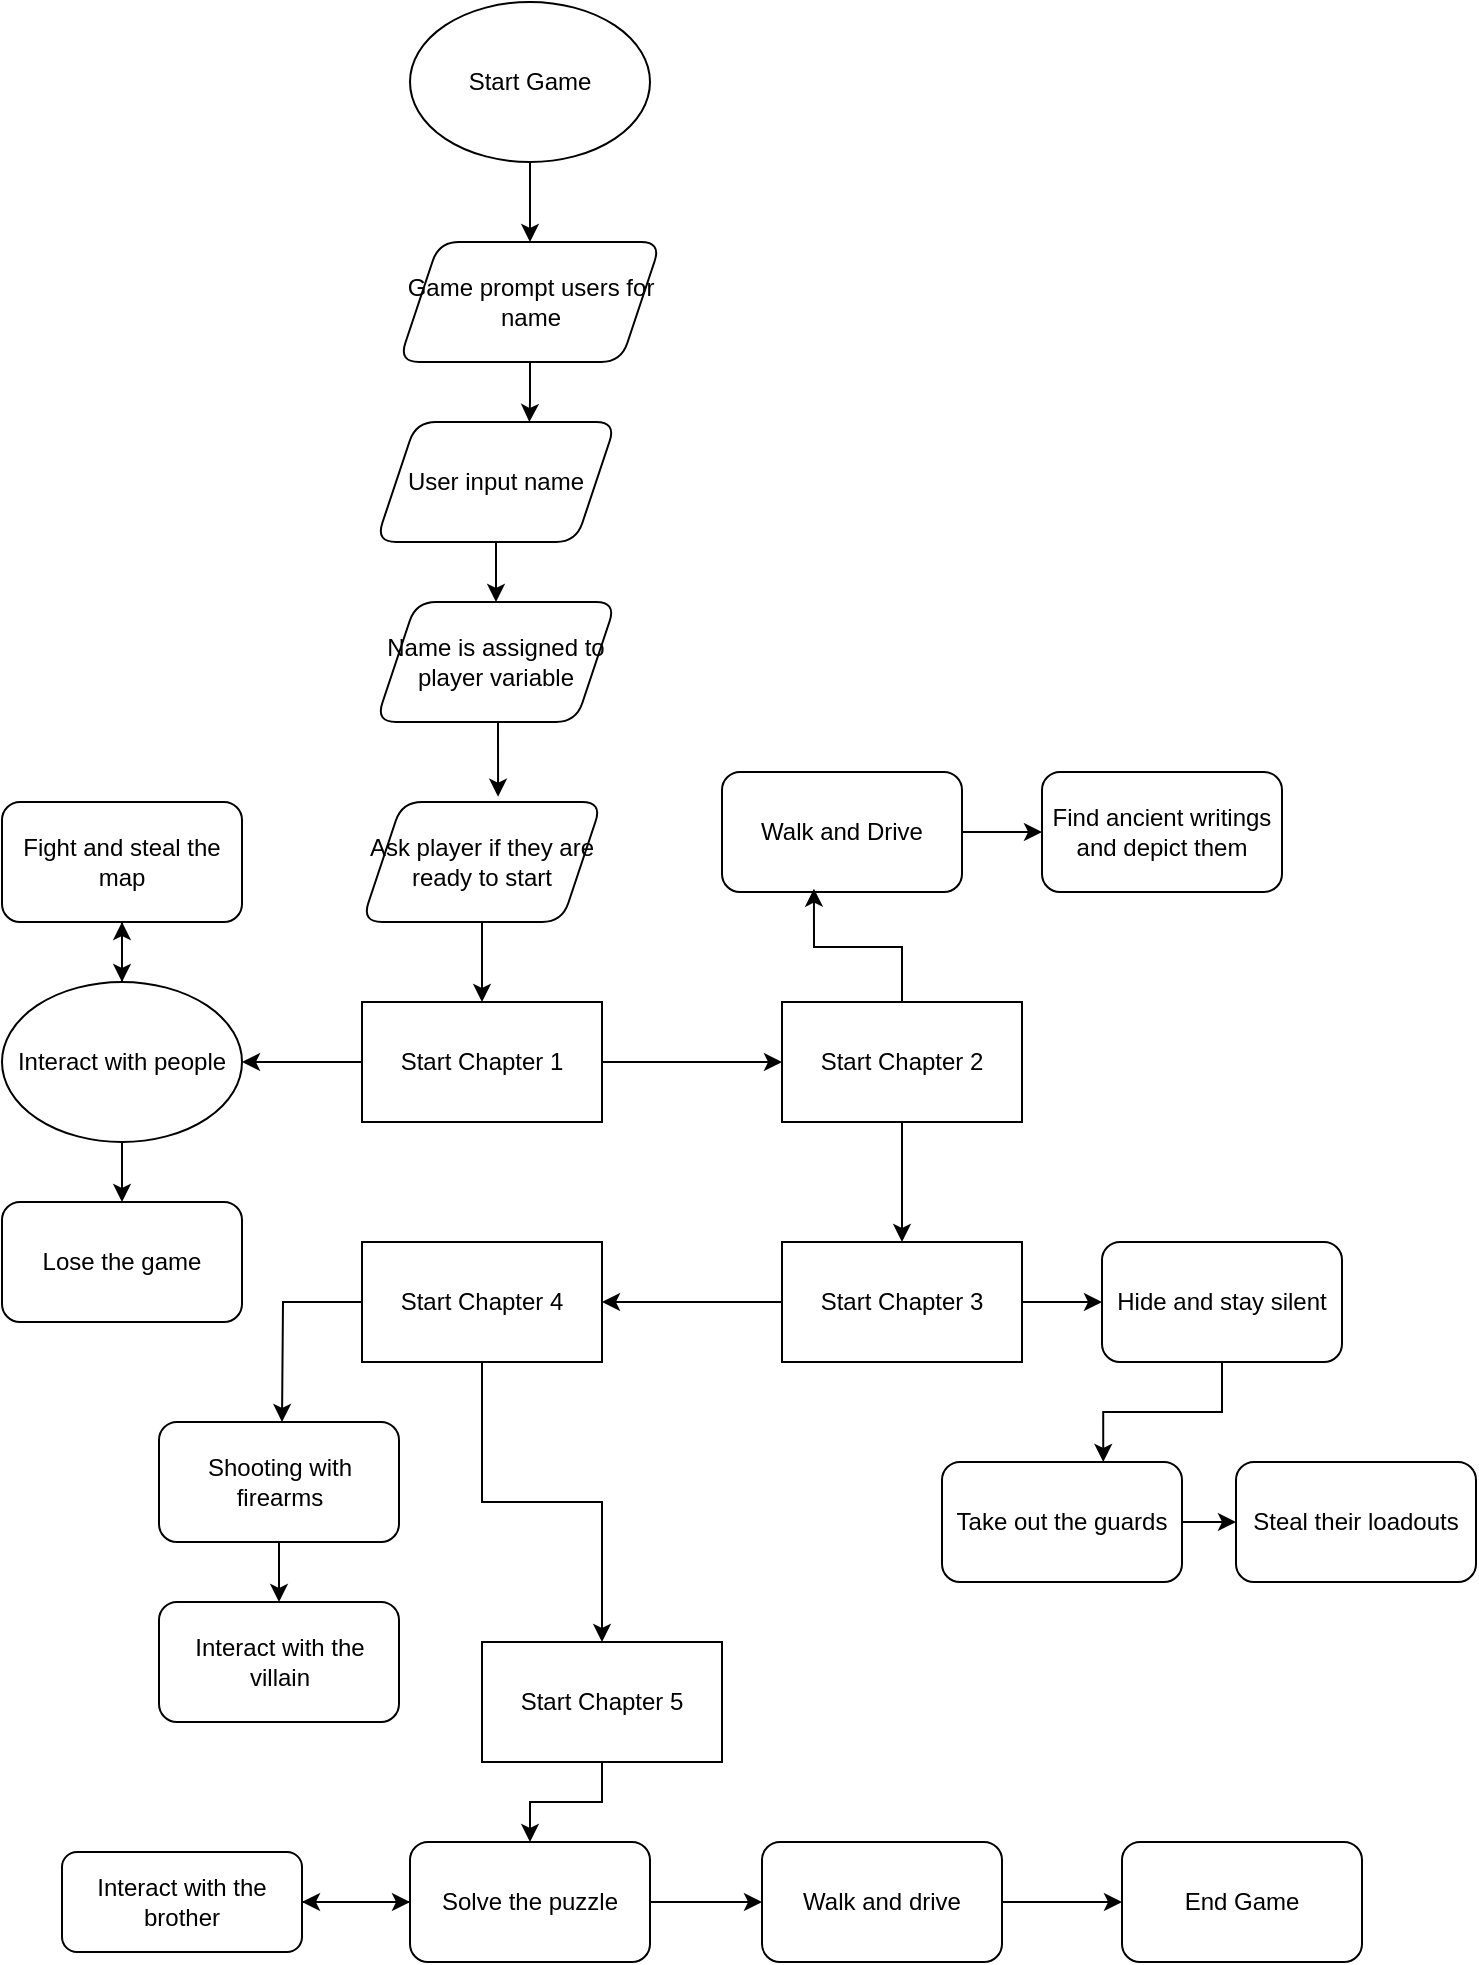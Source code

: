 <mxfile version="22.0.8" type="github">
  <diagram name="Page-1" id="umD6lygmCDXEA9ocFcDk">
    <mxGraphModel dx="993" dy="525" grid="1" gridSize="10" guides="1" tooltips="1" connect="1" arrows="1" fold="1" page="1" pageScale="1" pageWidth="827" pageHeight="1169" math="0" shadow="0">
      <root>
        <mxCell id="0" />
        <mxCell id="1" parent="0" />
        <mxCell id="jQ21PIinYcjwzD1uN5-e-3" style="edgeStyle=orthogonalEdgeStyle;rounded=0;orthogonalLoop=1;jettySize=auto;html=1;entryX=0.5;entryY=0;entryDx=0;entryDy=0;" edge="1" parent="1" source="jQ21PIinYcjwzD1uN5-e-1" target="jQ21PIinYcjwzD1uN5-e-2">
          <mxGeometry relative="1" as="geometry">
            <Array as="points">
              <mxPoint x="354" y="290" />
            </Array>
          </mxGeometry>
        </mxCell>
        <mxCell id="jQ21PIinYcjwzD1uN5-e-1" value="Start Game" style="ellipse;whiteSpace=wrap;html=1;" vertex="1" parent="1">
          <mxGeometry x="294" y="170" width="120" height="80" as="geometry" />
        </mxCell>
        <mxCell id="jQ21PIinYcjwzD1uN5-e-2" value="Game prompt users for name" style="shape=parallelogram;perimeter=parallelogramPerimeter;whiteSpace=wrap;html=1;fixedSize=1;rounded=1;" vertex="1" parent="1">
          <mxGeometry x="288.5" y="290" width="131" height="60" as="geometry" />
        </mxCell>
        <mxCell id="jQ21PIinYcjwzD1uN5-e-7" style="edgeStyle=orthogonalEdgeStyle;rounded=0;orthogonalLoop=1;jettySize=auto;html=1;" edge="1" parent="1" source="jQ21PIinYcjwzD1uN5-e-4" target="jQ21PIinYcjwzD1uN5-e-6">
          <mxGeometry relative="1" as="geometry" />
        </mxCell>
        <mxCell id="jQ21PIinYcjwzD1uN5-e-4" value="User input name" style="shape=parallelogram;perimeter=parallelogramPerimeter;whiteSpace=wrap;html=1;fixedSize=1;rounded=1;" vertex="1" parent="1">
          <mxGeometry x="277" y="380" width="120" height="60" as="geometry" />
        </mxCell>
        <mxCell id="jQ21PIinYcjwzD1uN5-e-5" style="edgeStyle=orthogonalEdgeStyle;rounded=0;orthogonalLoop=1;jettySize=auto;html=1;entryX=0.639;entryY=0;entryDx=0;entryDy=0;entryPerimeter=0;" edge="1" parent="1" source="jQ21PIinYcjwzD1uN5-e-2" target="jQ21PIinYcjwzD1uN5-e-4">
          <mxGeometry relative="1" as="geometry" />
        </mxCell>
        <mxCell id="jQ21PIinYcjwzD1uN5-e-6" value="Name is assigned to player variable" style="shape=parallelogram;perimeter=parallelogramPerimeter;whiteSpace=wrap;html=1;fixedSize=1;rounded=1;" vertex="1" parent="1">
          <mxGeometry x="277" y="470" width="120" height="60" as="geometry" />
        </mxCell>
        <mxCell id="jQ21PIinYcjwzD1uN5-e-13" style="edgeStyle=orthogonalEdgeStyle;rounded=0;orthogonalLoop=1;jettySize=auto;html=1;" edge="1" parent="1" source="jQ21PIinYcjwzD1uN5-e-8" target="jQ21PIinYcjwzD1uN5-e-12">
          <mxGeometry relative="1" as="geometry" />
        </mxCell>
        <mxCell id="jQ21PIinYcjwzD1uN5-e-8" value="Ask player if they are ready to start" style="shape=parallelogram;perimeter=parallelogramPerimeter;whiteSpace=wrap;html=1;fixedSize=1;rounded=1;" vertex="1" parent="1">
          <mxGeometry x="270" y="570" width="120" height="60" as="geometry" />
        </mxCell>
        <mxCell id="jQ21PIinYcjwzD1uN5-e-9" style="edgeStyle=orthogonalEdgeStyle;rounded=0;orthogonalLoop=1;jettySize=auto;html=1;exitX=0.5;exitY=1;exitDx=0;exitDy=0;entryX=0.567;entryY=-0.044;entryDx=0;entryDy=0;entryPerimeter=0;" edge="1" parent="1" source="jQ21PIinYcjwzD1uN5-e-6" target="jQ21PIinYcjwzD1uN5-e-8">
          <mxGeometry relative="1" as="geometry" />
        </mxCell>
        <mxCell id="jQ21PIinYcjwzD1uN5-e-15" style="edgeStyle=orthogonalEdgeStyle;rounded=0;orthogonalLoop=1;jettySize=auto;html=1;entryX=1;entryY=0.5;entryDx=0;entryDy=0;" edge="1" parent="1" source="jQ21PIinYcjwzD1uN5-e-12" target="jQ21PIinYcjwzD1uN5-e-14">
          <mxGeometry relative="1" as="geometry" />
        </mxCell>
        <mxCell id="jQ21PIinYcjwzD1uN5-e-23" style="edgeStyle=orthogonalEdgeStyle;rounded=0;orthogonalLoop=1;jettySize=auto;html=1;entryX=0;entryY=0.5;entryDx=0;entryDy=0;" edge="1" parent="1" source="jQ21PIinYcjwzD1uN5-e-12" target="jQ21PIinYcjwzD1uN5-e-22">
          <mxGeometry relative="1" as="geometry" />
        </mxCell>
        <mxCell id="jQ21PIinYcjwzD1uN5-e-12" value="Start Chapter 1" style="rounded=0;whiteSpace=wrap;html=1;" vertex="1" parent="1">
          <mxGeometry x="270" y="670" width="120" height="60" as="geometry" />
        </mxCell>
        <mxCell id="jQ21PIinYcjwzD1uN5-e-17" style="edgeStyle=orthogonalEdgeStyle;rounded=0;orthogonalLoop=1;jettySize=auto;html=1;" edge="1" parent="1" source="jQ21PIinYcjwzD1uN5-e-14" target="jQ21PIinYcjwzD1uN5-e-16">
          <mxGeometry relative="1" as="geometry" />
        </mxCell>
        <mxCell id="jQ21PIinYcjwzD1uN5-e-20" style="edgeStyle=orthogonalEdgeStyle;rounded=0;orthogonalLoop=1;jettySize=auto;html=1;" edge="1" parent="1" source="jQ21PIinYcjwzD1uN5-e-14" target="jQ21PIinYcjwzD1uN5-e-18">
          <mxGeometry relative="1" as="geometry" />
        </mxCell>
        <mxCell id="jQ21PIinYcjwzD1uN5-e-14" value="Interact with people" style="ellipse;whiteSpace=wrap;html=1;" vertex="1" parent="1">
          <mxGeometry x="90" y="660" width="120" height="80" as="geometry" />
        </mxCell>
        <mxCell id="jQ21PIinYcjwzD1uN5-e-16" value="Lose the game" style="rounded=1;whiteSpace=wrap;html=1;" vertex="1" parent="1">
          <mxGeometry x="90" y="770" width="120" height="60" as="geometry" />
        </mxCell>
        <mxCell id="jQ21PIinYcjwzD1uN5-e-19" value="" style="edgeStyle=orthogonalEdgeStyle;rounded=0;orthogonalLoop=1;jettySize=auto;html=1;" edge="1" parent="1" source="jQ21PIinYcjwzD1uN5-e-18" target="jQ21PIinYcjwzD1uN5-e-14">
          <mxGeometry relative="1" as="geometry" />
        </mxCell>
        <mxCell id="jQ21PIinYcjwzD1uN5-e-18" value="Fight and steal the map" style="rounded=1;whiteSpace=wrap;html=1;" vertex="1" parent="1">
          <mxGeometry x="90" y="570" width="120" height="60" as="geometry" />
        </mxCell>
        <mxCell id="jQ21PIinYcjwzD1uN5-e-31" style="edgeStyle=orthogonalEdgeStyle;rounded=0;orthogonalLoop=1;jettySize=auto;html=1;" edge="1" parent="1" source="jQ21PIinYcjwzD1uN5-e-22" target="jQ21PIinYcjwzD1uN5-e-29">
          <mxGeometry relative="1" as="geometry" />
        </mxCell>
        <mxCell id="jQ21PIinYcjwzD1uN5-e-22" value="Start Chapter 2" style="rounded=0;whiteSpace=wrap;html=1;" vertex="1" parent="1">
          <mxGeometry x="480" y="670" width="120" height="60" as="geometry" />
        </mxCell>
        <mxCell id="jQ21PIinYcjwzD1uN5-e-28" style="edgeStyle=orthogonalEdgeStyle;rounded=0;orthogonalLoop=1;jettySize=auto;html=1;" edge="1" parent="1" source="jQ21PIinYcjwzD1uN5-e-25" target="jQ21PIinYcjwzD1uN5-e-27">
          <mxGeometry relative="1" as="geometry" />
        </mxCell>
        <mxCell id="jQ21PIinYcjwzD1uN5-e-25" value="Walk and Drive" style="rounded=1;whiteSpace=wrap;html=1;" vertex="1" parent="1">
          <mxGeometry x="450" y="555" width="120" height="60" as="geometry" />
        </mxCell>
        <mxCell id="jQ21PIinYcjwzD1uN5-e-26" style="edgeStyle=orthogonalEdgeStyle;rounded=0;orthogonalLoop=1;jettySize=auto;html=1;entryX=0.383;entryY=0.972;entryDx=0;entryDy=0;entryPerimeter=0;" edge="1" parent="1" source="jQ21PIinYcjwzD1uN5-e-22" target="jQ21PIinYcjwzD1uN5-e-25">
          <mxGeometry relative="1" as="geometry" />
        </mxCell>
        <mxCell id="jQ21PIinYcjwzD1uN5-e-27" value="Find ancient writings and depict them" style="rounded=1;whiteSpace=wrap;html=1;" vertex="1" parent="1">
          <mxGeometry x="610" y="555" width="120" height="60" as="geometry" />
        </mxCell>
        <mxCell id="jQ21PIinYcjwzD1uN5-e-38" style="edgeStyle=orthogonalEdgeStyle;rounded=0;orthogonalLoop=1;jettySize=auto;html=1;entryX=0;entryY=0.5;entryDx=0;entryDy=0;" edge="1" parent="1" source="jQ21PIinYcjwzD1uN5-e-29" target="jQ21PIinYcjwzD1uN5-e-32">
          <mxGeometry relative="1" as="geometry" />
        </mxCell>
        <mxCell id="jQ21PIinYcjwzD1uN5-e-41" style="edgeStyle=orthogonalEdgeStyle;rounded=0;orthogonalLoop=1;jettySize=auto;html=1;" edge="1" parent="1" source="jQ21PIinYcjwzD1uN5-e-29" target="jQ21PIinYcjwzD1uN5-e-40">
          <mxGeometry relative="1" as="geometry" />
        </mxCell>
        <mxCell id="jQ21PIinYcjwzD1uN5-e-29" value="Start Chapter 3" style="rounded=0;whiteSpace=wrap;html=1;" vertex="1" parent="1">
          <mxGeometry x="480" y="790" width="120" height="60" as="geometry" />
        </mxCell>
        <mxCell id="jQ21PIinYcjwzD1uN5-e-32" value="Hide and stay silent" style="rounded=1;whiteSpace=wrap;html=1;" vertex="1" parent="1">
          <mxGeometry x="640" y="790" width="120" height="60" as="geometry" />
        </mxCell>
        <mxCell id="jQ21PIinYcjwzD1uN5-e-37" value="" style="edgeStyle=orthogonalEdgeStyle;rounded=0;orthogonalLoop=1;jettySize=auto;html=1;" edge="1" parent="1" source="jQ21PIinYcjwzD1uN5-e-34" target="jQ21PIinYcjwzD1uN5-e-36">
          <mxGeometry relative="1" as="geometry" />
        </mxCell>
        <mxCell id="jQ21PIinYcjwzD1uN5-e-34" value="Take out the guards" style="rounded=1;whiteSpace=wrap;html=1;" vertex="1" parent="1">
          <mxGeometry x="560" y="900" width="120" height="60" as="geometry" />
        </mxCell>
        <mxCell id="jQ21PIinYcjwzD1uN5-e-36" value="Steal their loadouts" style="rounded=1;whiteSpace=wrap;html=1;" vertex="1" parent="1">
          <mxGeometry x="707" y="900" width="120" height="60" as="geometry" />
        </mxCell>
        <mxCell id="jQ21PIinYcjwzD1uN5-e-39" style="edgeStyle=orthogonalEdgeStyle;rounded=0;orthogonalLoop=1;jettySize=auto;html=1;entryX=0.672;entryY=0;entryDx=0;entryDy=0;entryPerimeter=0;" edge="1" parent="1" source="jQ21PIinYcjwzD1uN5-e-32" target="jQ21PIinYcjwzD1uN5-e-34">
          <mxGeometry relative="1" as="geometry" />
        </mxCell>
        <mxCell id="jQ21PIinYcjwzD1uN5-e-44" style="edgeStyle=orthogonalEdgeStyle;rounded=0;orthogonalLoop=1;jettySize=auto;html=1;" edge="1" parent="1" source="jQ21PIinYcjwzD1uN5-e-40">
          <mxGeometry relative="1" as="geometry">
            <mxPoint x="230" y="880" as="targetPoint" />
          </mxGeometry>
        </mxCell>
        <mxCell id="jQ21PIinYcjwzD1uN5-e-48" style="edgeStyle=orthogonalEdgeStyle;rounded=0;orthogonalLoop=1;jettySize=auto;html=1;" edge="1" parent="1" source="jQ21PIinYcjwzD1uN5-e-40" target="jQ21PIinYcjwzD1uN5-e-47">
          <mxGeometry relative="1" as="geometry" />
        </mxCell>
        <mxCell id="jQ21PIinYcjwzD1uN5-e-40" value="Start Chapter 4" style="rounded=0;whiteSpace=wrap;html=1;" vertex="1" parent="1">
          <mxGeometry x="270" y="790" width="120" height="60" as="geometry" />
        </mxCell>
        <mxCell id="jQ21PIinYcjwzD1uN5-e-46" value="" style="edgeStyle=orthogonalEdgeStyle;rounded=0;orthogonalLoop=1;jettySize=auto;html=1;" edge="1" parent="1" source="jQ21PIinYcjwzD1uN5-e-42" target="jQ21PIinYcjwzD1uN5-e-45">
          <mxGeometry relative="1" as="geometry" />
        </mxCell>
        <mxCell id="jQ21PIinYcjwzD1uN5-e-42" value="Shooting with firearms" style="rounded=1;whiteSpace=wrap;html=1;" vertex="1" parent="1">
          <mxGeometry x="168.5" y="880" width="120" height="60" as="geometry" />
        </mxCell>
        <mxCell id="jQ21PIinYcjwzD1uN5-e-45" value="Interact with the villain" style="rounded=1;whiteSpace=wrap;html=1;" vertex="1" parent="1">
          <mxGeometry x="168.5" y="970" width="120" height="60" as="geometry" />
        </mxCell>
        <mxCell id="jQ21PIinYcjwzD1uN5-e-51" style="edgeStyle=orthogonalEdgeStyle;rounded=0;orthogonalLoop=1;jettySize=auto;html=1;" edge="1" parent="1" source="jQ21PIinYcjwzD1uN5-e-47" target="jQ21PIinYcjwzD1uN5-e-49">
          <mxGeometry relative="1" as="geometry" />
        </mxCell>
        <mxCell id="jQ21PIinYcjwzD1uN5-e-47" value="Start Chapter 5" style="rounded=0;whiteSpace=wrap;html=1;" vertex="1" parent="1">
          <mxGeometry x="330" y="990" width="120" height="60" as="geometry" />
        </mxCell>
        <mxCell id="jQ21PIinYcjwzD1uN5-e-54" style="edgeStyle=orthogonalEdgeStyle;rounded=0;orthogonalLoop=1;jettySize=auto;html=1;" edge="1" parent="1" source="jQ21PIinYcjwzD1uN5-e-49" target="jQ21PIinYcjwzD1uN5-e-52">
          <mxGeometry relative="1" as="geometry" />
        </mxCell>
        <mxCell id="jQ21PIinYcjwzD1uN5-e-56" style="edgeStyle=orthogonalEdgeStyle;rounded=0;orthogonalLoop=1;jettySize=auto;html=1;" edge="1" parent="1" source="jQ21PIinYcjwzD1uN5-e-49" target="jQ21PIinYcjwzD1uN5-e-55">
          <mxGeometry relative="1" as="geometry" />
        </mxCell>
        <mxCell id="jQ21PIinYcjwzD1uN5-e-49" value="Solve the puzzle" style="rounded=1;whiteSpace=wrap;html=1;" vertex="1" parent="1">
          <mxGeometry x="294" y="1090" width="120" height="60" as="geometry" />
        </mxCell>
        <mxCell id="jQ21PIinYcjwzD1uN5-e-53" value="" style="edgeStyle=orthogonalEdgeStyle;rounded=0;orthogonalLoop=1;jettySize=auto;html=1;" edge="1" parent="1" source="jQ21PIinYcjwzD1uN5-e-52" target="jQ21PIinYcjwzD1uN5-e-49">
          <mxGeometry relative="1" as="geometry" />
        </mxCell>
        <mxCell id="jQ21PIinYcjwzD1uN5-e-52" value="Interact with the brother" style="rounded=1;whiteSpace=wrap;html=1;" vertex="1" parent="1">
          <mxGeometry x="120" y="1095" width="120" height="50" as="geometry" />
        </mxCell>
        <mxCell id="jQ21PIinYcjwzD1uN5-e-58" style="edgeStyle=orthogonalEdgeStyle;rounded=0;orthogonalLoop=1;jettySize=auto;html=1;" edge="1" parent="1" source="jQ21PIinYcjwzD1uN5-e-55" target="jQ21PIinYcjwzD1uN5-e-57">
          <mxGeometry relative="1" as="geometry" />
        </mxCell>
        <mxCell id="jQ21PIinYcjwzD1uN5-e-55" value="Walk and drive" style="rounded=1;whiteSpace=wrap;html=1;" vertex="1" parent="1">
          <mxGeometry x="470" y="1090" width="120" height="60" as="geometry" />
        </mxCell>
        <mxCell id="jQ21PIinYcjwzD1uN5-e-57" value="End Game" style="rounded=1;whiteSpace=wrap;html=1;" vertex="1" parent="1">
          <mxGeometry x="650" y="1090" width="120" height="60" as="geometry" />
        </mxCell>
      </root>
    </mxGraphModel>
  </diagram>
</mxfile>
